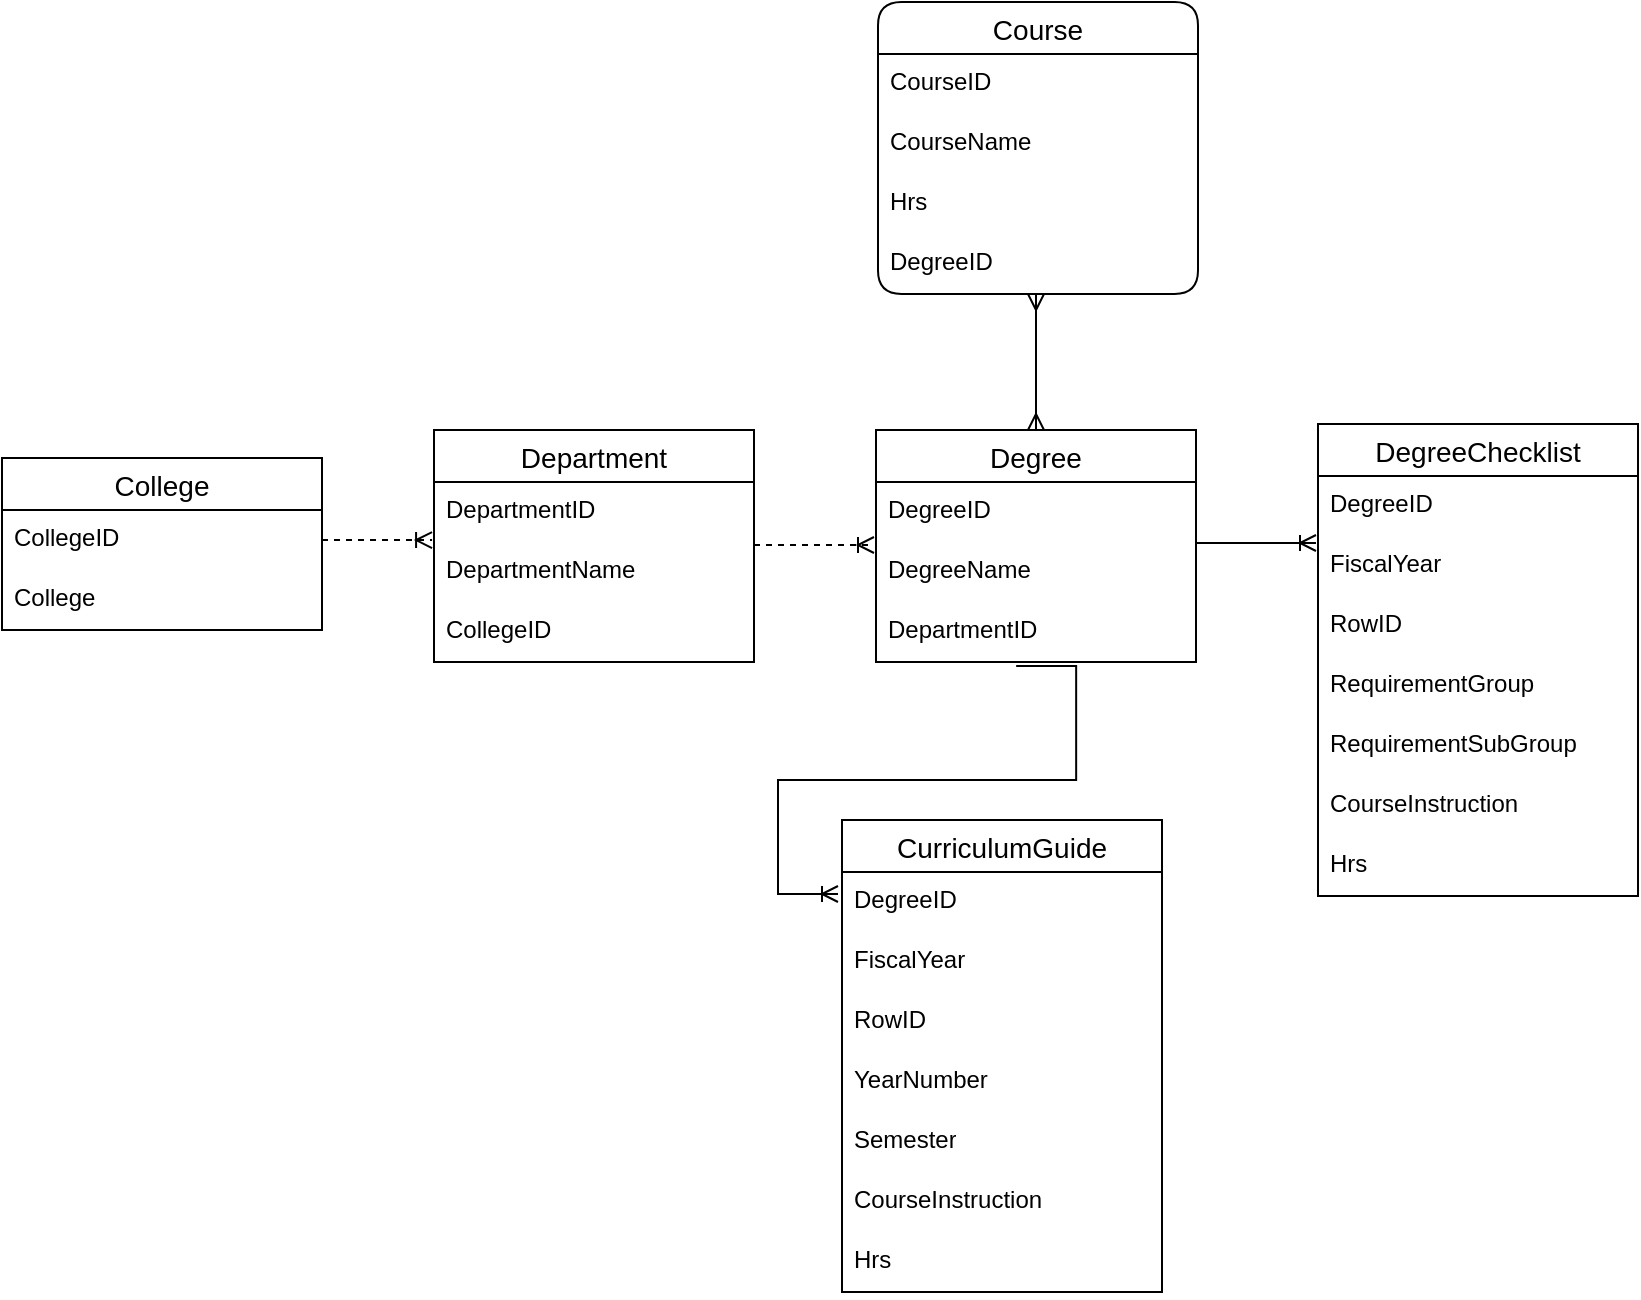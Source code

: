 <mxfile version="21.7.5" type="github">
  <diagram name="Page-1" id="YDM68Qan1_BjU08FntVt">
    <mxGraphModel dx="1024" dy="560" grid="1" gridSize="10" guides="1" tooltips="1" connect="1" arrows="1" fold="1" page="1" pageScale="1" pageWidth="850" pageHeight="1100" math="0" shadow="0">
      <root>
        <mxCell id="0" />
        <mxCell id="1" parent="0" />
        <mxCell id="Apip8Vw6OBXdKYxhj5Jz-7" value="" style="fontSize=12;html=1;endArrow=ERoneToMany;rounded=0;exitX=1;exitY=0.5;exitDx=0;exitDy=0;entryX=0.019;entryY=0.967;entryDx=0;entryDy=0;entryPerimeter=0;dashed=1;" edge="1" parent="1">
          <mxGeometry width="100" height="100" relative="1" as="geometry">
            <mxPoint x="172" y="283" as="sourcePoint" />
            <mxPoint x="227.04" y="283.01" as="targetPoint" />
            <Array as="points">
              <mxPoint x="172" y="283" />
            </Array>
          </mxGeometry>
        </mxCell>
        <mxCell id="Apip8Vw6OBXdKYxhj5Jz-8" value="" style="edgeStyle=entityRelationEdgeStyle;fontSize=12;html=1;endArrow=ERoneToMany;rounded=0;exitX=1;exitY=0.5;exitDx=0;exitDy=0;entryX=0;entryY=0.5;entryDx=0;entryDy=0;dashed=1;" edge="1" parent="1">
          <mxGeometry width="100" height="100" relative="1" as="geometry">
            <mxPoint x="388" y="285.5" as="sourcePoint" />
            <mxPoint x="448" y="285.5" as="targetPoint" />
          </mxGeometry>
        </mxCell>
        <mxCell id="Apip8Vw6OBXdKYxhj5Jz-12" value="College" style="swimlane;fontStyle=0;childLayout=stackLayout;horizontal=1;startSize=26;horizontalStack=0;resizeParent=1;resizeParentMax=0;resizeLast=0;collapsible=1;marginBottom=0;align=center;fontSize=14;" vertex="1" parent="1">
          <mxGeometry x="12" y="242" width="160" height="86" as="geometry" />
        </mxCell>
        <mxCell id="Apip8Vw6OBXdKYxhj5Jz-13" value="CollegeID" style="text;strokeColor=none;fillColor=none;spacingLeft=4;spacingRight=4;overflow=hidden;rotatable=0;points=[[0,0.5],[1,0.5]];portConstraint=eastwest;fontSize=12;whiteSpace=wrap;html=1;" vertex="1" parent="Apip8Vw6OBXdKYxhj5Jz-12">
          <mxGeometry y="26" width="160" height="30" as="geometry" />
        </mxCell>
        <mxCell id="Apip8Vw6OBXdKYxhj5Jz-14" value="College" style="text;strokeColor=none;fillColor=none;spacingLeft=4;spacingRight=4;overflow=hidden;rotatable=0;points=[[0,0.5],[1,0.5]];portConstraint=eastwest;fontSize=12;whiteSpace=wrap;html=1;" vertex="1" parent="Apip8Vw6OBXdKYxhj5Jz-12">
          <mxGeometry y="56" width="160" height="30" as="geometry" />
        </mxCell>
        <mxCell id="Apip8Vw6OBXdKYxhj5Jz-16" value="Department" style="swimlane;fontStyle=0;childLayout=stackLayout;horizontal=1;startSize=26;horizontalStack=0;resizeParent=1;resizeParentMax=0;resizeLast=0;collapsible=1;marginBottom=0;align=center;fontSize=14;" vertex="1" parent="1">
          <mxGeometry x="228" y="228" width="160" height="116" as="geometry" />
        </mxCell>
        <mxCell id="Apip8Vw6OBXdKYxhj5Jz-17" value="DepartmentID" style="text;strokeColor=none;fillColor=none;spacingLeft=4;spacingRight=4;overflow=hidden;rotatable=0;points=[[0,0.5],[1,0.5]];portConstraint=eastwest;fontSize=12;whiteSpace=wrap;html=1;" vertex="1" parent="Apip8Vw6OBXdKYxhj5Jz-16">
          <mxGeometry y="26" width="160" height="30" as="geometry" />
        </mxCell>
        <mxCell id="Apip8Vw6OBXdKYxhj5Jz-18" value="DepartmentName" style="text;strokeColor=none;fillColor=none;spacingLeft=4;spacingRight=4;overflow=hidden;rotatable=0;points=[[0,0.5],[1,0.5]];portConstraint=eastwest;fontSize=12;whiteSpace=wrap;html=1;" vertex="1" parent="Apip8Vw6OBXdKYxhj5Jz-16">
          <mxGeometry y="56" width="160" height="30" as="geometry" />
        </mxCell>
        <mxCell id="Apip8Vw6OBXdKYxhj5Jz-19" value="CollegeID" style="text;strokeColor=none;fillColor=none;spacingLeft=4;spacingRight=4;overflow=hidden;rotatable=0;points=[[0,0.5],[1,0.5]];portConstraint=eastwest;fontSize=12;whiteSpace=wrap;html=1;" vertex="1" parent="Apip8Vw6OBXdKYxhj5Jz-16">
          <mxGeometry y="86" width="160" height="30" as="geometry" />
        </mxCell>
        <mxCell id="Apip8Vw6OBXdKYxhj5Jz-22" value="Degree" style="swimlane;fontStyle=0;childLayout=stackLayout;horizontal=1;startSize=26;horizontalStack=0;resizeParent=1;resizeParentMax=0;resizeLast=0;collapsible=1;marginBottom=0;align=center;fontSize=14;" vertex="1" parent="1">
          <mxGeometry x="449" y="228" width="160" height="116" as="geometry" />
        </mxCell>
        <mxCell id="Apip8Vw6OBXdKYxhj5Jz-23" value="DegreeID" style="text;strokeColor=none;fillColor=none;spacingLeft=4;spacingRight=4;overflow=hidden;rotatable=0;points=[[0,0.5],[1,0.5]];portConstraint=eastwest;fontSize=12;whiteSpace=wrap;html=1;" vertex="1" parent="Apip8Vw6OBXdKYxhj5Jz-22">
          <mxGeometry y="26" width="160" height="30" as="geometry" />
        </mxCell>
        <mxCell id="Apip8Vw6OBXdKYxhj5Jz-24" value="DegreeName" style="text;strokeColor=none;fillColor=none;spacingLeft=4;spacingRight=4;overflow=hidden;rotatable=0;points=[[0,0.5],[1,0.5]];portConstraint=eastwest;fontSize=12;whiteSpace=wrap;html=1;" vertex="1" parent="Apip8Vw6OBXdKYxhj5Jz-22">
          <mxGeometry y="56" width="160" height="30" as="geometry" />
        </mxCell>
        <mxCell id="Apip8Vw6OBXdKYxhj5Jz-44" value="DepartmentID" style="text;strokeColor=none;fillColor=none;spacingLeft=4;spacingRight=4;overflow=hidden;rotatable=0;points=[[0,0.5],[1,0.5]];portConstraint=eastwest;fontSize=12;whiteSpace=wrap;html=1;" vertex="1" parent="Apip8Vw6OBXdKYxhj5Jz-22">
          <mxGeometry y="86" width="160" height="30" as="geometry" />
        </mxCell>
        <mxCell id="Apip8Vw6OBXdKYxhj5Jz-26" value="Course" style="swimlane;fontStyle=0;childLayout=stackLayout;horizontal=1;startSize=26;horizontalStack=0;resizeParent=1;resizeParentMax=0;resizeLast=0;collapsible=1;marginBottom=0;align=center;fontSize=14;rounded=1;" vertex="1" parent="1">
          <mxGeometry x="450" y="14" width="160" height="146" as="geometry" />
        </mxCell>
        <mxCell id="Apip8Vw6OBXdKYxhj5Jz-27" value="CourseID" style="text;strokeColor=none;fillColor=none;spacingLeft=4;spacingRight=4;overflow=hidden;rotatable=0;points=[[0,0.5],[1,0.5]];portConstraint=eastwest;fontSize=12;whiteSpace=wrap;html=1;" vertex="1" parent="Apip8Vw6OBXdKYxhj5Jz-26">
          <mxGeometry y="26" width="160" height="30" as="geometry" />
        </mxCell>
        <mxCell id="Apip8Vw6OBXdKYxhj5Jz-28" value="CourseName" style="text;strokeColor=none;fillColor=none;spacingLeft=4;spacingRight=4;overflow=hidden;rotatable=0;points=[[0,0.5],[1,0.5]];portConstraint=eastwest;fontSize=12;whiteSpace=wrap;html=1;" vertex="1" parent="Apip8Vw6OBXdKYxhj5Jz-26">
          <mxGeometry y="56" width="160" height="30" as="geometry" />
        </mxCell>
        <mxCell id="Apip8Vw6OBXdKYxhj5Jz-29" value="Hrs" style="text;strokeColor=none;fillColor=none;spacingLeft=4;spacingRight=4;overflow=hidden;rotatable=0;points=[[0,0.5],[1,0.5]];portConstraint=eastwest;fontSize=12;whiteSpace=wrap;html=1;" vertex="1" parent="Apip8Vw6OBXdKYxhj5Jz-26">
          <mxGeometry y="86" width="160" height="30" as="geometry" />
        </mxCell>
        <mxCell id="Apip8Vw6OBXdKYxhj5Jz-32" value="DegreeID" style="text;strokeColor=none;fillColor=none;spacingLeft=4;spacingRight=4;overflow=hidden;rotatable=0;points=[[0,0.5],[1,0.5]];portConstraint=eastwest;fontSize=12;whiteSpace=wrap;html=1;" vertex="1" parent="Apip8Vw6OBXdKYxhj5Jz-26">
          <mxGeometry y="116" width="160" height="30" as="geometry" />
        </mxCell>
        <mxCell id="Apip8Vw6OBXdKYxhj5Jz-35" value="DegreeChecklist" style="swimlane;fontStyle=0;childLayout=stackLayout;horizontal=1;startSize=26;horizontalStack=0;resizeParent=1;resizeParentMax=0;resizeLast=0;collapsible=1;marginBottom=0;align=center;fontSize=14;" vertex="1" parent="1">
          <mxGeometry x="670" y="225" width="160" height="236" as="geometry" />
        </mxCell>
        <mxCell id="Apip8Vw6OBXdKYxhj5Jz-36" value="DegreeID" style="text;strokeColor=none;fillColor=none;spacingLeft=4;spacingRight=4;overflow=hidden;rotatable=0;points=[[0,0.5],[1,0.5]];portConstraint=eastwest;fontSize=12;whiteSpace=wrap;html=1;" vertex="1" parent="Apip8Vw6OBXdKYxhj5Jz-35">
          <mxGeometry y="26" width="160" height="30" as="geometry" />
        </mxCell>
        <mxCell id="Apip8Vw6OBXdKYxhj5Jz-54" value="FiscalYear" style="text;strokeColor=none;fillColor=none;spacingLeft=4;spacingRight=4;overflow=hidden;rotatable=0;points=[[0,0.5],[1,0.5]];portConstraint=eastwest;fontSize=12;whiteSpace=wrap;html=1;" vertex="1" parent="Apip8Vw6OBXdKYxhj5Jz-35">
          <mxGeometry y="56" width="160" height="30" as="geometry" />
        </mxCell>
        <mxCell id="Apip8Vw6OBXdKYxhj5Jz-55" value="RowID" style="text;strokeColor=none;fillColor=none;spacingLeft=4;spacingRight=4;overflow=hidden;rotatable=0;points=[[0,0.5],[1,0.5]];portConstraint=eastwest;fontSize=12;whiteSpace=wrap;html=1;" vertex="1" parent="Apip8Vw6OBXdKYxhj5Jz-35">
          <mxGeometry y="86" width="160" height="30" as="geometry" />
        </mxCell>
        <mxCell id="Apip8Vw6OBXdKYxhj5Jz-37" value="RequirementGroup" style="text;strokeColor=none;fillColor=none;spacingLeft=4;spacingRight=4;overflow=hidden;rotatable=0;points=[[0,0.5],[1,0.5]];portConstraint=eastwest;fontSize=12;whiteSpace=wrap;html=1;" vertex="1" parent="Apip8Vw6OBXdKYxhj5Jz-35">
          <mxGeometry y="116" width="160" height="30" as="geometry" />
        </mxCell>
        <mxCell id="Apip8Vw6OBXdKYxhj5Jz-38" value="RequirementSubGroup" style="text;strokeColor=none;fillColor=none;spacingLeft=4;spacingRight=4;overflow=hidden;rotatable=0;points=[[0,0.5],[1,0.5]];portConstraint=eastwest;fontSize=12;whiteSpace=wrap;html=1;" vertex="1" parent="Apip8Vw6OBXdKYxhj5Jz-35">
          <mxGeometry y="146" width="160" height="30" as="geometry" />
        </mxCell>
        <mxCell id="Apip8Vw6OBXdKYxhj5Jz-43" value="CourseInstruction" style="text;strokeColor=none;fillColor=none;spacingLeft=4;spacingRight=4;overflow=hidden;rotatable=0;points=[[0,0.5],[1,0.5]];portConstraint=eastwest;fontSize=12;whiteSpace=wrap;html=1;" vertex="1" parent="Apip8Vw6OBXdKYxhj5Jz-35">
          <mxGeometry y="176" width="160" height="30" as="geometry" />
        </mxCell>
        <mxCell id="Apip8Vw6OBXdKYxhj5Jz-45" value="Hrs" style="text;strokeColor=none;fillColor=none;spacingLeft=4;spacingRight=4;overflow=hidden;rotatable=0;points=[[0,0.5],[1,0.5]];portConstraint=eastwest;fontSize=12;whiteSpace=wrap;html=1;" vertex="1" parent="Apip8Vw6OBXdKYxhj5Jz-35">
          <mxGeometry y="206" width="160" height="30" as="geometry" />
        </mxCell>
        <mxCell id="Apip8Vw6OBXdKYxhj5Jz-39" value="CurriculumGuide" style="swimlane;fontStyle=0;childLayout=stackLayout;horizontal=1;startSize=26;horizontalStack=0;resizeParent=1;resizeParentMax=0;resizeLast=0;collapsible=1;marginBottom=0;align=center;fontSize=14;" vertex="1" parent="1">
          <mxGeometry x="432" y="423" width="160" height="236" as="geometry" />
        </mxCell>
        <mxCell id="Apip8Vw6OBXdKYxhj5Jz-57" value="DegreeID" style="text;strokeColor=none;fillColor=none;spacingLeft=4;spacingRight=4;overflow=hidden;rotatable=0;points=[[0,0.5],[1,0.5]];portConstraint=eastwest;fontSize=12;whiteSpace=wrap;html=1;" vertex="1" parent="Apip8Vw6OBXdKYxhj5Jz-39">
          <mxGeometry y="26" width="160" height="30" as="geometry" />
        </mxCell>
        <mxCell id="Apip8Vw6OBXdKYxhj5Jz-58" value="FiscalYear" style="text;strokeColor=none;fillColor=none;spacingLeft=4;spacingRight=4;overflow=hidden;rotatable=0;points=[[0,0.5],[1,0.5]];portConstraint=eastwest;fontSize=12;whiteSpace=wrap;html=1;" vertex="1" parent="Apip8Vw6OBXdKYxhj5Jz-39">
          <mxGeometry y="56" width="160" height="30" as="geometry" />
        </mxCell>
        <mxCell id="Apip8Vw6OBXdKYxhj5Jz-56" value="RowID" style="text;strokeColor=none;fillColor=none;spacingLeft=4;spacingRight=4;overflow=hidden;rotatable=0;points=[[0,0.5],[1,0.5]];portConstraint=eastwest;fontSize=12;whiteSpace=wrap;html=1;" vertex="1" parent="Apip8Vw6OBXdKYxhj5Jz-39">
          <mxGeometry y="86" width="160" height="30" as="geometry" />
        </mxCell>
        <mxCell id="Apip8Vw6OBXdKYxhj5Jz-40" value="YearNumber" style="text;strokeColor=none;fillColor=none;spacingLeft=4;spacingRight=4;overflow=hidden;rotatable=0;points=[[0,0.5],[1,0.5]];portConstraint=eastwest;fontSize=12;whiteSpace=wrap;html=1;" vertex="1" parent="Apip8Vw6OBXdKYxhj5Jz-39">
          <mxGeometry y="116" width="160" height="30" as="geometry" />
        </mxCell>
        <mxCell id="Apip8Vw6OBXdKYxhj5Jz-41" value="Semester" style="text;strokeColor=none;fillColor=none;spacingLeft=4;spacingRight=4;overflow=hidden;rotatable=0;points=[[0,0.5],[1,0.5]];portConstraint=eastwest;fontSize=12;whiteSpace=wrap;html=1;" vertex="1" parent="Apip8Vw6OBXdKYxhj5Jz-39">
          <mxGeometry y="146" width="160" height="30" as="geometry" />
        </mxCell>
        <mxCell id="Apip8Vw6OBXdKYxhj5Jz-42" value="CourseInstruction" style="text;strokeColor=none;fillColor=none;spacingLeft=4;spacingRight=4;overflow=hidden;rotatable=0;points=[[0,0.5],[1,0.5]];portConstraint=eastwest;fontSize=12;whiteSpace=wrap;html=1;" vertex="1" parent="Apip8Vw6OBXdKYxhj5Jz-39">
          <mxGeometry y="176" width="160" height="30" as="geometry" />
        </mxCell>
        <mxCell id="Apip8Vw6OBXdKYxhj5Jz-48" value="Hrs" style="text;strokeColor=none;fillColor=none;spacingLeft=4;spacingRight=4;overflow=hidden;rotatable=0;points=[[0,0.5],[1,0.5]];portConstraint=eastwest;fontSize=12;whiteSpace=wrap;html=1;" vertex="1" parent="Apip8Vw6OBXdKYxhj5Jz-39">
          <mxGeometry y="206" width="160" height="30" as="geometry" />
        </mxCell>
        <mxCell id="Apip8Vw6OBXdKYxhj5Jz-51" value="" style="fontSize=12;html=1;endArrow=ERmany;startArrow=ERmany;rounded=0;" edge="1" parent="1" source="Apip8Vw6OBXdKYxhj5Jz-22">
          <mxGeometry width="100" height="100" relative="1" as="geometry">
            <mxPoint x="370" y="340" as="sourcePoint" />
            <mxPoint x="529" y="160" as="targetPoint" />
          </mxGeometry>
        </mxCell>
        <mxCell id="Apip8Vw6OBXdKYxhj5Jz-52" value="" style="edgeStyle=entityRelationEdgeStyle;fontSize=12;html=1;endArrow=ERoneToMany;rounded=0;exitX=1;exitY=0.5;exitDx=0;exitDy=0;entryX=0;entryY=0.5;entryDx=0;entryDy=0;" edge="1" parent="1">
          <mxGeometry width="100" height="100" relative="1" as="geometry">
            <mxPoint x="609" y="284.5" as="sourcePoint" />
            <mxPoint x="669" y="284.5" as="targetPoint" />
          </mxGeometry>
        </mxCell>
        <mxCell id="Apip8Vw6OBXdKYxhj5Jz-53" value="" style="edgeStyle=entityRelationEdgeStyle;fontSize=12;html=1;endArrow=ERoneToMany;rounded=0;exitX=0.438;exitY=1.067;exitDx=0;exitDy=0;exitPerimeter=0;" edge="1" parent="1" source="Apip8Vw6OBXdKYxhj5Jz-44">
          <mxGeometry width="100" height="100" relative="1" as="geometry">
            <mxPoint x="240" y="500" as="sourcePoint" />
            <mxPoint x="430" y="460" as="targetPoint" />
          </mxGeometry>
        </mxCell>
      </root>
    </mxGraphModel>
  </diagram>
</mxfile>
